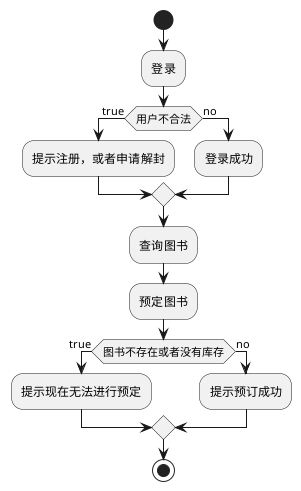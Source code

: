@startuml
start
:登录;
if (用户不合法) then (true)
      :提示注册，或者申请解封;
    else (no)
    :登录成功;
    endif;
:查询图书;
:预定图书;
if(图书不存在或者没有库存) then (true)
    :提示现在无法进行预定;
    else (no)
    :提示预订成功;
    endif
stop
@enduml
